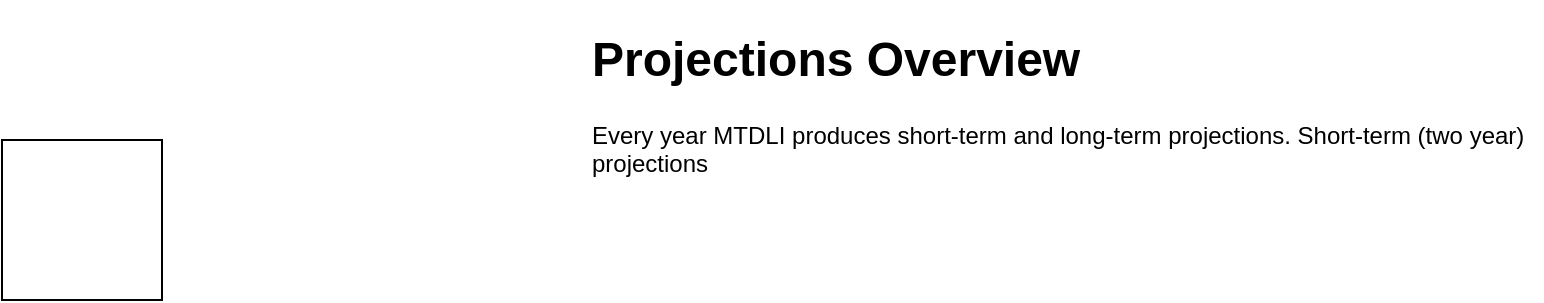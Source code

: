 <mxfile version="15.5.8" type="github">
  <diagram id="XMnxzY4xVtnICcxuQJWR" name="Page-1">
    <mxGraphModel dx="1422" dy="762" grid="1" gridSize="10" guides="1" tooltips="1" connect="1" arrows="1" fold="1" page="1" pageScale="1" pageWidth="1100" pageHeight="850" math="0" shadow="0">
      <root>
        <mxCell id="0" />
        <mxCell id="1" parent="0" />
        <mxCell id="wgxYIJeCuG9JOgK2GaAr-1" value="" style="whiteSpace=wrap;html=1;aspect=fixed;" vertex="1" parent="1">
          <mxGeometry x="160" y="110" width="80" height="80" as="geometry" />
        </mxCell>
        <mxCell id="wgxYIJeCuG9JOgK2GaAr-2" value="&lt;h1&gt;Projections Overview&lt;/h1&gt;&lt;p&gt;Every year MTDLI produces short-term and long-term projections. Short-term (two year) projections&lt;/p&gt;" style="text;html=1;strokeColor=none;fillColor=none;spacing=5;spacingTop=-20;whiteSpace=wrap;overflow=hidden;rounded=0;" vertex="1" parent="1">
          <mxGeometry x="450" y="50" width="480" height="120" as="geometry" />
        </mxCell>
      </root>
    </mxGraphModel>
  </diagram>
</mxfile>
